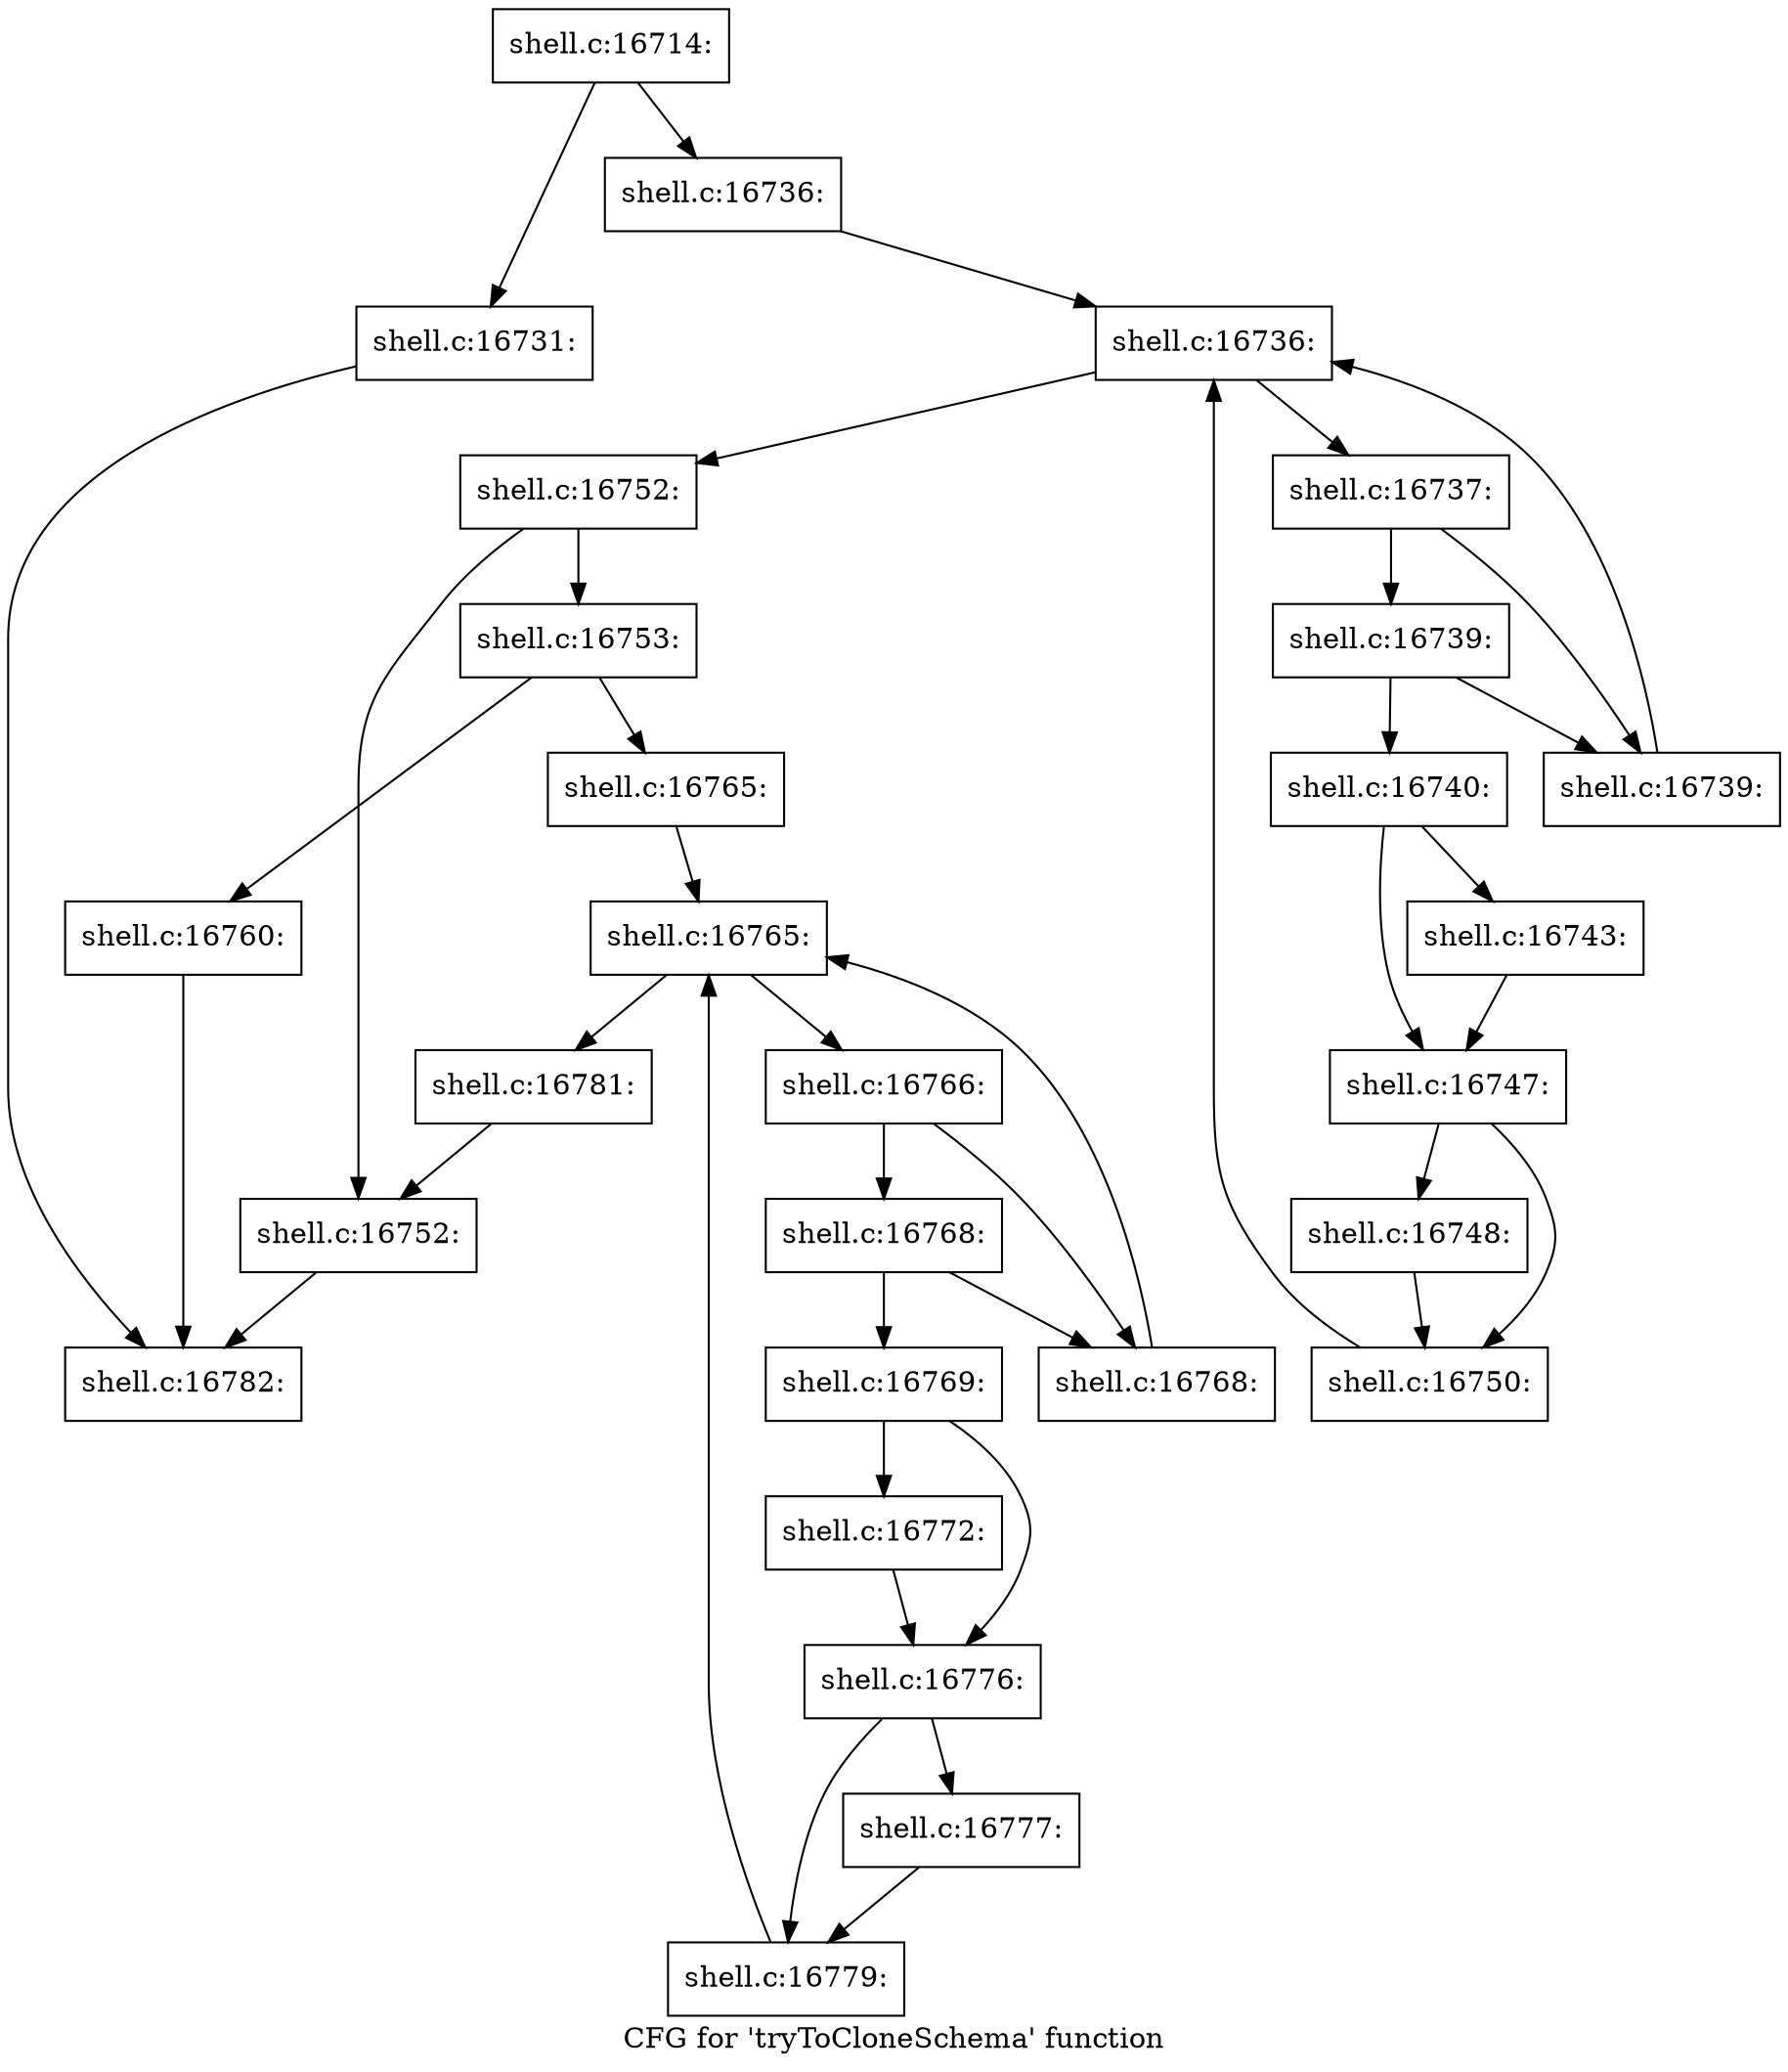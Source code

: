 digraph "CFG for 'tryToCloneSchema' function" {
	label="CFG for 'tryToCloneSchema' function";

	Node0x56027658e310 [shape=record,label="{shell.c:16714:}"];
	Node0x56027658e310 -> Node0x5602770f87b0;
	Node0x56027658e310 -> Node0x5602770f8930;
	Node0x5602770f87b0 [shape=record,label="{shell.c:16731:}"];
	Node0x5602770f87b0 -> Node0x5602770f9550;
	Node0x5602770f8930 [shape=record,label="{shell.c:16736:}"];
	Node0x5602770f8930 -> Node0x5602770f9460;
	Node0x5602770f9460 [shape=record,label="{shell.c:16736:}"];
	Node0x5602770f9460 -> Node0x5602770fa5c0;
	Node0x5602770f9460 -> Node0x5602770f9130;
	Node0x5602770fa5c0 [shape=record,label="{shell.c:16737:}"];
	Node0x5602770fa5c0 -> Node0x5602770facc0;
	Node0x5602770fa5c0 -> Node0x5602770fad60;
	Node0x5602770fad60 [shape=record,label="{shell.c:16739:}"];
	Node0x5602770fad60 -> Node0x5602770facc0;
	Node0x5602770fad60 -> Node0x5602770fad10;
	Node0x5602770facc0 [shape=record,label="{shell.c:16739:}"];
	Node0x5602770facc0 -> Node0x5602770f9460;
	Node0x5602770fad10 [shape=record,label="{shell.c:16740:}"];
	Node0x5602770fad10 -> Node0x5602770fbb40;
	Node0x5602770fad10 -> Node0x5602770fbc30;
	Node0x5602770fbb40 [shape=record,label="{shell.c:16743:}"];
	Node0x5602770fbb40 -> Node0x5602770fbc30;
	Node0x5602770fbc30 [shape=record,label="{shell.c:16747:}"];
	Node0x5602770fbc30 -> Node0x5602770fc7b0;
	Node0x5602770fbc30 -> Node0x5602770fc800;
	Node0x5602770fc7b0 [shape=record,label="{shell.c:16748:}"];
	Node0x5602770fc7b0 -> Node0x5602770fc800;
	Node0x5602770fc800 [shape=record,label="{shell.c:16750:}"];
	Node0x5602770fc800 -> Node0x5602770f9460;
	Node0x5602770f9130 [shape=record,label="{shell.c:16752:}"];
	Node0x5602770f9130 -> Node0x5602770fd370;
	Node0x5602770f9130 -> Node0x5602770fd3c0;
	Node0x5602770fd370 [shape=record,label="{shell.c:16753:}"];
	Node0x5602770fd370 -> Node0x5602770fe2c0;
	Node0x5602770fd370 -> Node0x5602770fe440;
	Node0x5602770fe2c0 [shape=record,label="{shell.c:16760:}"];
	Node0x5602770fe2c0 -> Node0x5602770f9550;
	Node0x5602770fe440 [shape=record,label="{shell.c:16765:}"];
	Node0x5602770fe440 -> Node0x5602770fee20;
	Node0x5602770fee20 [shape=record,label="{shell.c:16765:}"];
	Node0x5602770fee20 -> Node0x5602770ff4f0;
	Node0x5602770fee20 -> Node0x5602770ff1d0;
	Node0x5602770ff4f0 [shape=record,label="{shell.c:16766:}"];
	Node0x5602770ff4f0 -> Node0x5602770ffbf0;
	Node0x5602770ff4f0 -> Node0x5602770ffc90;
	Node0x5602770ffc90 [shape=record,label="{shell.c:16768:}"];
	Node0x5602770ffc90 -> Node0x5602770ffbf0;
	Node0x5602770ffc90 -> Node0x5602770ffc40;
	Node0x5602770ffbf0 [shape=record,label="{shell.c:16768:}"];
	Node0x5602770ffbf0 -> Node0x5602770fee20;
	Node0x5602770ffc40 [shape=record,label="{shell.c:16769:}"];
	Node0x5602770ffc40 -> Node0x5602771007f0;
	Node0x5602770ffc40 -> Node0x560277100a00;
	Node0x5602771007f0 [shape=record,label="{shell.c:16772:}"];
	Node0x5602771007f0 -> Node0x560277100a00;
	Node0x560277100a00 [shape=record,label="{shell.c:16776:}"];
	Node0x560277100a00 -> Node0x5602771013e0;
	Node0x560277100a00 -> Node0x560277101430;
	Node0x5602771013e0 [shape=record,label="{shell.c:16777:}"];
	Node0x5602771013e0 -> Node0x560277101430;
	Node0x560277101430 [shape=record,label="{shell.c:16779:}"];
	Node0x560277101430 -> Node0x5602770fee20;
	Node0x5602770ff1d0 [shape=record,label="{shell.c:16781:}"];
	Node0x5602770ff1d0 -> Node0x5602770fd3c0;
	Node0x5602770fd3c0 [shape=record,label="{shell.c:16752:}"];
	Node0x5602770fd3c0 -> Node0x5602770f9550;
	Node0x5602770f9550 [shape=record,label="{shell.c:16782:}"];
}
